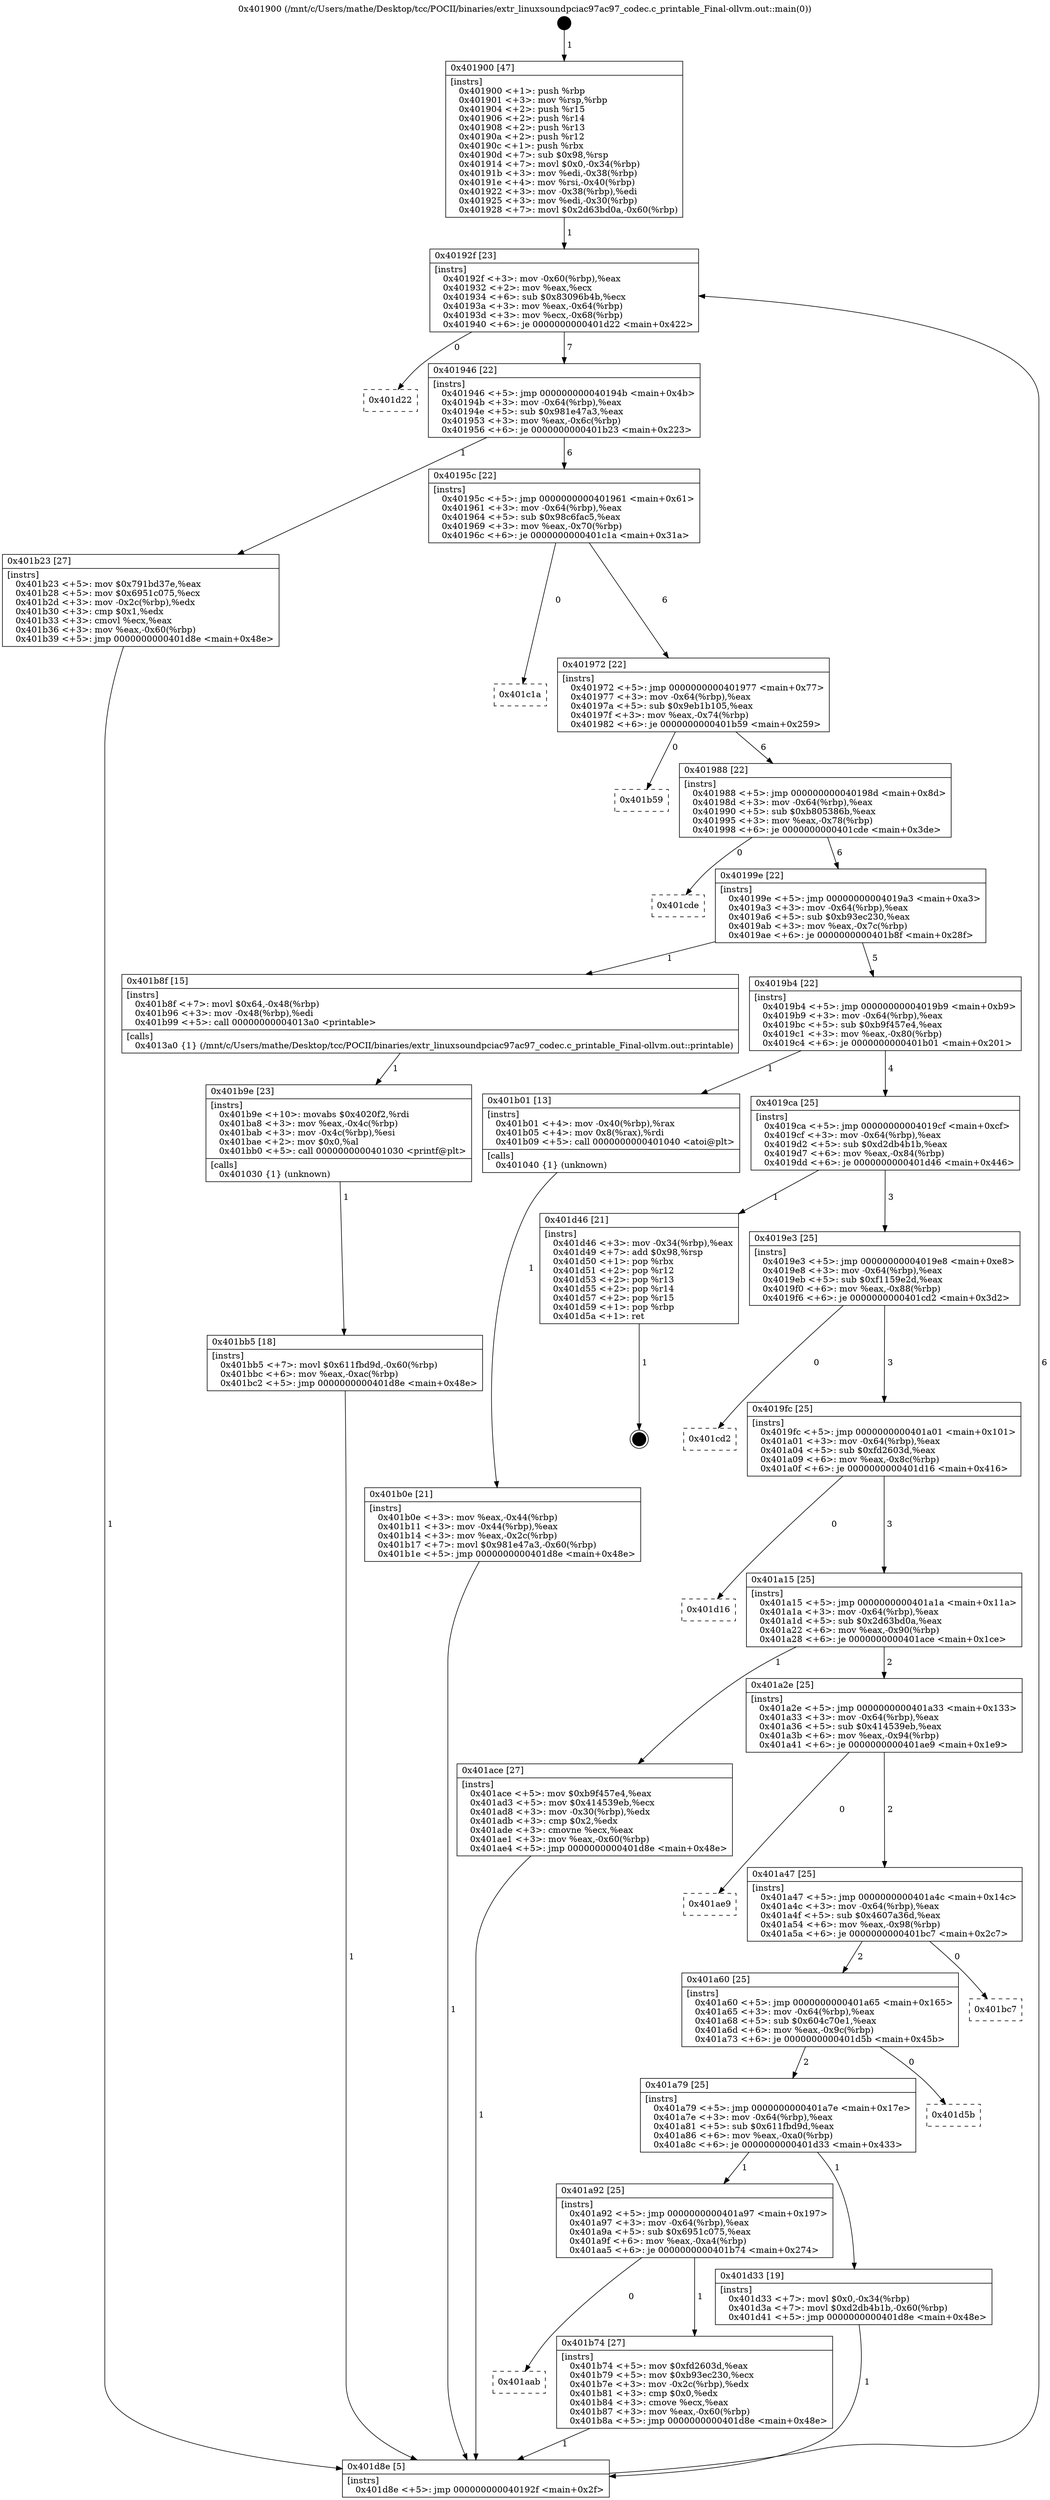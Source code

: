 digraph "0x401900" {
  label = "0x401900 (/mnt/c/Users/mathe/Desktop/tcc/POCII/binaries/extr_linuxsoundpciac97ac97_codec.c_printable_Final-ollvm.out::main(0))"
  labelloc = "t"
  node[shape=record]

  Entry [label="",width=0.3,height=0.3,shape=circle,fillcolor=black,style=filled]
  "0x40192f" [label="{
     0x40192f [23]\l
     | [instrs]\l
     &nbsp;&nbsp;0x40192f \<+3\>: mov -0x60(%rbp),%eax\l
     &nbsp;&nbsp;0x401932 \<+2\>: mov %eax,%ecx\l
     &nbsp;&nbsp;0x401934 \<+6\>: sub $0x83096b4b,%ecx\l
     &nbsp;&nbsp;0x40193a \<+3\>: mov %eax,-0x64(%rbp)\l
     &nbsp;&nbsp;0x40193d \<+3\>: mov %ecx,-0x68(%rbp)\l
     &nbsp;&nbsp;0x401940 \<+6\>: je 0000000000401d22 \<main+0x422\>\l
  }"]
  "0x401d22" [label="{
     0x401d22\l
  }", style=dashed]
  "0x401946" [label="{
     0x401946 [22]\l
     | [instrs]\l
     &nbsp;&nbsp;0x401946 \<+5\>: jmp 000000000040194b \<main+0x4b\>\l
     &nbsp;&nbsp;0x40194b \<+3\>: mov -0x64(%rbp),%eax\l
     &nbsp;&nbsp;0x40194e \<+5\>: sub $0x981e47a3,%eax\l
     &nbsp;&nbsp;0x401953 \<+3\>: mov %eax,-0x6c(%rbp)\l
     &nbsp;&nbsp;0x401956 \<+6\>: je 0000000000401b23 \<main+0x223\>\l
  }"]
  Exit [label="",width=0.3,height=0.3,shape=circle,fillcolor=black,style=filled,peripheries=2]
  "0x401b23" [label="{
     0x401b23 [27]\l
     | [instrs]\l
     &nbsp;&nbsp;0x401b23 \<+5\>: mov $0x791bd37e,%eax\l
     &nbsp;&nbsp;0x401b28 \<+5\>: mov $0x6951c075,%ecx\l
     &nbsp;&nbsp;0x401b2d \<+3\>: mov -0x2c(%rbp),%edx\l
     &nbsp;&nbsp;0x401b30 \<+3\>: cmp $0x1,%edx\l
     &nbsp;&nbsp;0x401b33 \<+3\>: cmovl %ecx,%eax\l
     &nbsp;&nbsp;0x401b36 \<+3\>: mov %eax,-0x60(%rbp)\l
     &nbsp;&nbsp;0x401b39 \<+5\>: jmp 0000000000401d8e \<main+0x48e\>\l
  }"]
  "0x40195c" [label="{
     0x40195c [22]\l
     | [instrs]\l
     &nbsp;&nbsp;0x40195c \<+5\>: jmp 0000000000401961 \<main+0x61\>\l
     &nbsp;&nbsp;0x401961 \<+3\>: mov -0x64(%rbp),%eax\l
     &nbsp;&nbsp;0x401964 \<+5\>: sub $0x98c6fac5,%eax\l
     &nbsp;&nbsp;0x401969 \<+3\>: mov %eax,-0x70(%rbp)\l
     &nbsp;&nbsp;0x40196c \<+6\>: je 0000000000401c1a \<main+0x31a\>\l
  }"]
  "0x401bb5" [label="{
     0x401bb5 [18]\l
     | [instrs]\l
     &nbsp;&nbsp;0x401bb5 \<+7\>: movl $0x611fbd9d,-0x60(%rbp)\l
     &nbsp;&nbsp;0x401bbc \<+6\>: mov %eax,-0xac(%rbp)\l
     &nbsp;&nbsp;0x401bc2 \<+5\>: jmp 0000000000401d8e \<main+0x48e\>\l
  }"]
  "0x401c1a" [label="{
     0x401c1a\l
  }", style=dashed]
  "0x401972" [label="{
     0x401972 [22]\l
     | [instrs]\l
     &nbsp;&nbsp;0x401972 \<+5\>: jmp 0000000000401977 \<main+0x77\>\l
     &nbsp;&nbsp;0x401977 \<+3\>: mov -0x64(%rbp),%eax\l
     &nbsp;&nbsp;0x40197a \<+5\>: sub $0x9eb1b105,%eax\l
     &nbsp;&nbsp;0x40197f \<+3\>: mov %eax,-0x74(%rbp)\l
     &nbsp;&nbsp;0x401982 \<+6\>: je 0000000000401b59 \<main+0x259\>\l
  }"]
  "0x401b9e" [label="{
     0x401b9e [23]\l
     | [instrs]\l
     &nbsp;&nbsp;0x401b9e \<+10\>: movabs $0x4020f2,%rdi\l
     &nbsp;&nbsp;0x401ba8 \<+3\>: mov %eax,-0x4c(%rbp)\l
     &nbsp;&nbsp;0x401bab \<+3\>: mov -0x4c(%rbp),%esi\l
     &nbsp;&nbsp;0x401bae \<+2\>: mov $0x0,%al\l
     &nbsp;&nbsp;0x401bb0 \<+5\>: call 0000000000401030 \<printf@plt\>\l
     | [calls]\l
     &nbsp;&nbsp;0x401030 \{1\} (unknown)\l
  }"]
  "0x401b59" [label="{
     0x401b59\l
  }", style=dashed]
  "0x401988" [label="{
     0x401988 [22]\l
     | [instrs]\l
     &nbsp;&nbsp;0x401988 \<+5\>: jmp 000000000040198d \<main+0x8d\>\l
     &nbsp;&nbsp;0x40198d \<+3\>: mov -0x64(%rbp),%eax\l
     &nbsp;&nbsp;0x401990 \<+5\>: sub $0xb805386b,%eax\l
     &nbsp;&nbsp;0x401995 \<+3\>: mov %eax,-0x78(%rbp)\l
     &nbsp;&nbsp;0x401998 \<+6\>: je 0000000000401cde \<main+0x3de\>\l
  }"]
  "0x401aab" [label="{
     0x401aab\l
  }", style=dashed]
  "0x401cde" [label="{
     0x401cde\l
  }", style=dashed]
  "0x40199e" [label="{
     0x40199e [22]\l
     | [instrs]\l
     &nbsp;&nbsp;0x40199e \<+5\>: jmp 00000000004019a3 \<main+0xa3\>\l
     &nbsp;&nbsp;0x4019a3 \<+3\>: mov -0x64(%rbp),%eax\l
     &nbsp;&nbsp;0x4019a6 \<+5\>: sub $0xb93ec230,%eax\l
     &nbsp;&nbsp;0x4019ab \<+3\>: mov %eax,-0x7c(%rbp)\l
     &nbsp;&nbsp;0x4019ae \<+6\>: je 0000000000401b8f \<main+0x28f\>\l
  }"]
  "0x401b74" [label="{
     0x401b74 [27]\l
     | [instrs]\l
     &nbsp;&nbsp;0x401b74 \<+5\>: mov $0xfd2603d,%eax\l
     &nbsp;&nbsp;0x401b79 \<+5\>: mov $0xb93ec230,%ecx\l
     &nbsp;&nbsp;0x401b7e \<+3\>: mov -0x2c(%rbp),%edx\l
     &nbsp;&nbsp;0x401b81 \<+3\>: cmp $0x0,%edx\l
     &nbsp;&nbsp;0x401b84 \<+3\>: cmove %ecx,%eax\l
     &nbsp;&nbsp;0x401b87 \<+3\>: mov %eax,-0x60(%rbp)\l
     &nbsp;&nbsp;0x401b8a \<+5\>: jmp 0000000000401d8e \<main+0x48e\>\l
  }"]
  "0x401b8f" [label="{
     0x401b8f [15]\l
     | [instrs]\l
     &nbsp;&nbsp;0x401b8f \<+7\>: movl $0x64,-0x48(%rbp)\l
     &nbsp;&nbsp;0x401b96 \<+3\>: mov -0x48(%rbp),%edi\l
     &nbsp;&nbsp;0x401b99 \<+5\>: call 00000000004013a0 \<printable\>\l
     | [calls]\l
     &nbsp;&nbsp;0x4013a0 \{1\} (/mnt/c/Users/mathe/Desktop/tcc/POCII/binaries/extr_linuxsoundpciac97ac97_codec.c_printable_Final-ollvm.out::printable)\l
  }"]
  "0x4019b4" [label="{
     0x4019b4 [22]\l
     | [instrs]\l
     &nbsp;&nbsp;0x4019b4 \<+5\>: jmp 00000000004019b9 \<main+0xb9\>\l
     &nbsp;&nbsp;0x4019b9 \<+3\>: mov -0x64(%rbp),%eax\l
     &nbsp;&nbsp;0x4019bc \<+5\>: sub $0xb9f457e4,%eax\l
     &nbsp;&nbsp;0x4019c1 \<+3\>: mov %eax,-0x80(%rbp)\l
     &nbsp;&nbsp;0x4019c4 \<+6\>: je 0000000000401b01 \<main+0x201\>\l
  }"]
  "0x401a92" [label="{
     0x401a92 [25]\l
     | [instrs]\l
     &nbsp;&nbsp;0x401a92 \<+5\>: jmp 0000000000401a97 \<main+0x197\>\l
     &nbsp;&nbsp;0x401a97 \<+3\>: mov -0x64(%rbp),%eax\l
     &nbsp;&nbsp;0x401a9a \<+5\>: sub $0x6951c075,%eax\l
     &nbsp;&nbsp;0x401a9f \<+6\>: mov %eax,-0xa4(%rbp)\l
     &nbsp;&nbsp;0x401aa5 \<+6\>: je 0000000000401b74 \<main+0x274\>\l
  }"]
  "0x401b01" [label="{
     0x401b01 [13]\l
     | [instrs]\l
     &nbsp;&nbsp;0x401b01 \<+4\>: mov -0x40(%rbp),%rax\l
     &nbsp;&nbsp;0x401b05 \<+4\>: mov 0x8(%rax),%rdi\l
     &nbsp;&nbsp;0x401b09 \<+5\>: call 0000000000401040 \<atoi@plt\>\l
     | [calls]\l
     &nbsp;&nbsp;0x401040 \{1\} (unknown)\l
  }"]
  "0x4019ca" [label="{
     0x4019ca [25]\l
     | [instrs]\l
     &nbsp;&nbsp;0x4019ca \<+5\>: jmp 00000000004019cf \<main+0xcf\>\l
     &nbsp;&nbsp;0x4019cf \<+3\>: mov -0x64(%rbp),%eax\l
     &nbsp;&nbsp;0x4019d2 \<+5\>: sub $0xd2db4b1b,%eax\l
     &nbsp;&nbsp;0x4019d7 \<+6\>: mov %eax,-0x84(%rbp)\l
     &nbsp;&nbsp;0x4019dd \<+6\>: je 0000000000401d46 \<main+0x446\>\l
  }"]
  "0x401d33" [label="{
     0x401d33 [19]\l
     | [instrs]\l
     &nbsp;&nbsp;0x401d33 \<+7\>: movl $0x0,-0x34(%rbp)\l
     &nbsp;&nbsp;0x401d3a \<+7\>: movl $0xd2db4b1b,-0x60(%rbp)\l
     &nbsp;&nbsp;0x401d41 \<+5\>: jmp 0000000000401d8e \<main+0x48e\>\l
  }"]
  "0x401d46" [label="{
     0x401d46 [21]\l
     | [instrs]\l
     &nbsp;&nbsp;0x401d46 \<+3\>: mov -0x34(%rbp),%eax\l
     &nbsp;&nbsp;0x401d49 \<+7\>: add $0x98,%rsp\l
     &nbsp;&nbsp;0x401d50 \<+1\>: pop %rbx\l
     &nbsp;&nbsp;0x401d51 \<+2\>: pop %r12\l
     &nbsp;&nbsp;0x401d53 \<+2\>: pop %r13\l
     &nbsp;&nbsp;0x401d55 \<+2\>: pop %r14\l
     &nbsp;&nbsp;0x401d57 \<+2\>: pop %r15\l
     &nbsp;&nbsp;0x401d59 \<+1\>: pop %rbp\l
     &nbsp;&nbsp;0x401d5a \<+1\>: ret\l
  }"]
  "0x4019e3" [label="{
     0x4019e3 [25]\l
     | [instrs]\l
     &nbsp;&nbsp;0x4019e3 \<+5\>: jmp 00000000004019e8 \<main+0xe8\>\l
     &nbsp;&nbsp;0x4019e8 \<+3\>: mov -0x64(%rbp),%eax\l
     &nbsp;&nbsp;0x4019eb \<+5\>: sub $0xf1159e2d,%eax\l
     &nbsp;&nbsp;0x4019f0 \<+6\>: mov %eax,-0x88(%rbp)\l
     &nbsp;&nbsp;0x4019f6 \<+6\>: je 0000000000401cd2 \<main+0x3d2\>\l
  }"]
  "0x401a79" [label="{
     0x401a79 [25]\l
     | [instrs]\l
     &nbsp;&nbsp;0x401a79 \<+5\>: jmp 0000000000401a7e \<main+0x17e\>\l
     &nbsp;&nbsp;0x401a7e \<+3\>: mov -0x64(%rbp),%eax\l
     &nbsp;&nbsp;0x401a81 \<+5\>: sub $0x611fbd9d,%eax\l
     &nbsp;&nbsp;0x401a86 \<+6\>: mov %eax,-0xa0(%rbp)\l
     &nbsp;&nbsp;0x401a8c \<+6\>: je 0000000000401d33 \<main+0x433\>\l
  }"]
  "0x401cd2" [label="{
     0x401cd2\l
  }", style=dashed]
  "0x4019fc" [label="{
     0x4019fc [25]\l
     | [instrs]\l
     &nbsp;&nbsp;0x4019fc \<+5\>: jmp 0000000000401a01 \<main+0x101\>\l
     &nbsp;&nbsp;0x401a01 \<+3\>: mov -0x64(%rbp),%eax\l
     &nbsp;&nbsp;0x401a04 \<+5\>: sub $0xfd2603d,%eax\l
     &nbsp;&nbsp;0x401a09 \<+6\>: mov %eax,-0x8c(%rbp)\l
     &nbsp;&nbsp;0x401a0f \<+6\>: je 0000000000401d16 \<main+0x416\>\l
  }"]
  "0x401d5b" [label="{
     0x401d5b\l
  }", style=dashed]
  "0x401d16" [label="{
     0x401d16\l
  }", style=dashed]
  "0x401a15" [label="{
     0x401a15 [25]\l
     | [instrs]\l
     &nbsp;&nbsp;0x401a15 \<+5\>: jmp 0000000000401a1a \<main+0x11a\>\l
     &nbsp;&nbsp;0x401a1a \<+3\>: mov -0x64(%rbp),%eax\l
     &nbsp;&nbsp;0x401a1d \<+5\>: sub $0x2d63bd0a,%eax\l
     &nbsp;&nbsp;0x401a22 \<+6\>: mov %eax,-0x90(%rbp)\l
     &nbsp;&nbsp;0x401a28 \<+6\>: je 0000000000401ace \<main+0x1ce\>\l
  }"]
  "0x401a60" [label="{
     0x401a60 [25]\l
     | [instrs]\l
     &nbsp;&nbsp;0x401a60 \<+5\>: jmp 0000000000401a65 \<main+0x165\>\l
     &nbsp;&nbsp;0x401a65 \<+3\>: mov -0x64(%rbp),%eax\l
     &nbsp;&nbsp;0x401a68 \<+5\>: sub $0x604c70e1,%eax\l
     &nbsp;&nbsp;0x401a6d \<+6\>: mov %eax,-0x9c(%rbp)\l
     &nbsp;&nbsp;0x401a73 \<+6\>: je 0000000000401d5b \<main+0x45b\>\l
  }"]
  "0x401ace" [label="{
     0x401ace [27]\l
     | [instrs]\l
     &nbsp;&nbsp;0x401ace \<+5\>: mov $0xb9f457e4,%eax\l
     &nbsp;&nbsp;0x401ad3 \<+5\>: mov $0x414539eb,%ecx\l
     &nbsp;&nbsp;0x401ad8 \<+3\>: mov -0x30(%rbp),%edx\l
     &nbsp;&nbsp;0x401adb \<+3\>: cmp $0x2,%edx\l
     &nbsp;&nbsp;0x401ade \<+3\>: cmovne %ecx,%eax\l
     &nbsp;&nbsp;0x401ae1 \<+3\>: mov %eax,-0x60(%rbp)\l
     &nbsp;&nbsp;0x401ae4 \<+5\>: jmp 0000000000401d8e \<main+0x48e\>\l
  }"]
  "0x401a2e" [label="{
     0x401a2e [25]\l
     | [instrs]\l
     &nbsp;&nbsp;0x401a2e \<+5\>: jmp 0000000000401a33 \<main+0x133\>\l
     &nbsp;&nbsp;0x401a33 \<+3\>: mov -0x64(%rbp),%eax\l
     &nbsp;&nbsp;0x401a36 \<+5\>: sub $0x414539eb,%eax\l
     &nbsp;&nbsp;0x401a3b \<+6\>: mov %eax,-0x94(%rbp)\l
     &nbsp;&nbsp;0x401a41 \<+6\>: je 0000000000401ae9 \<main+0x1e9\>\l
  }"]
  "0x401d8e" [label="{
     0x401d8e [5]\l
     | [instrs]\l
     &nbsp;&nbsp;0x401d8e \<+5\>: jmp 000000000040192f \<main+0x2f\>\l
  }"]
  "0x401900" [label="{
     0x401900 [47]\l
     | [instrs]\l
     &nbsp;&nbsp;0x401900 \<+1\>: push %rbp\l
     &nbsp;&nbsp;0x401901 \<+3\>: mov %rsp,%rbp\l
     &nbsp;&nbsp;0x401904 \<+2\>: push %r15\l
     &nbsp;&nbsp;0x401906 \<+2\>: push %r14\l
     &nbsp;&nbsp;0x401908 \<+2\>: push %r13\l
     &nbsp;&nbsp;0x40190a \<+2\>: push %r12\l
     &nbsp;&nbsp;0x40190c \<+1\>: push %rbx\l
     &nbsp;&nbsp;0x40190d \<+7\>: sub $0x98,%rsp\l
     &nbsp;&nbsp;0x401914 \<+7\>: movl $0x0,-0x34(%rbp)\l
     &nbsp;&nbsp;0x40191b \<+3\>: mov %edi,-0x38(%rbp)\l
     &nbsp;&nbsp;0x40191e \<+4\>: mov %rsi,-0x40(%rbp)\l
     &nbsp;&nbsp;0x401922 \<+3\>: mov -0x38(%rbp),%edi\l
     &nbsp;&nbsp;0x401925 \<+3\>: mov %edi,-0x30(%rbp)\l
     &nbsp;&nbsp;0x401928 \<+7\>: movl $0x2d63bd0a,-0x60(%rbp)\l
  }"]
  "0x401b0e" [label="{
     0x401b0e [21]\l
     | [instrs]\l
     &nbsp;&nbsp;0x401b0e \<+3\>: mov %eax,-0x44(%rbp)\l
     &nbsp;&nbsp;0x401b11 \<+3\>: mov -0x44(%rbp),%eax\l
     &nbsp;&nbsp;0x401b14 \<+3\>: mov %eax,-0x2c(%rbp)\l
     &nbsp;&nbsp;0x401b17 \<+7\>: movl $0x981e47a3,-0x60(%rbp)\l
     &nbsp;&nbsp;0x401b1e \<+5\>: jmp 0000000000401d8e \<main+0x48e\>\l
  }"]
  "0x401bc7" [label="{
     0x401bc7\l
  }", style=dashed]
  "0x401ae9" [label="{
     0x401ae9\l
  }", style=dashed]
  "0x401a47" [label="{
     0x401a47 [25]\l
     | [instrs]\l
     &nbsp;&nbsp;0x401a47 \<+5\>: jmp 0000000000401a4c \<main+0x14c\>\l
     &nbsp;&nbsp;0x401a4c \<+3\>: mov -0x64(%rbp),%eax\l
     &nbsp;&nbsp;0x401a4f \<+5\>: sub $0x4607a36d,%eax\l
     &nbsp;&nbsp;0x401a54 \<+6\>: mov %eax,-0x98(%rbp)\l
     &nbsp;&nbsp;0x401a5a \<+6\>: je 0000000000401bc7 \<main+0x2c7\>\l
  }"]
  Entry -> "0x401900" [label=" 1"]
  "0x40192f" -> "0x401d22" [label=" 0"]
  "0x40192f" -> "0x401946" [label=" 7"]
  "0x401d46" -> Exit [label=" 1"]
  "0x401946" -> "0x401b23" [label=" 1"]
  "0x401946" -> "0x40195c" [label=" 6"]
  "0x401d33" -> "0x401d8e" [label=" 1"]
  "0x40195c" -> "0x401c1a" [label=" 0"]
  "0x40195c" -> "0x401972" [label=" 6"]
  "0x401bb5" -> "0x401d8e" [label=" 1"]
  "0x401972" -> "0x401b59" [label=" 0"]
  "0x401972" -> "0x401988" [label=" 6"]
  "0x401b9e" -> "0x401bb5" [label=" 1"]
  "0x401988" -> "0x401cde" [label=" 0"]
  "0x401988" -> "0x40199e" [label=" 6"]
  "0x401b8f" -> "0x401b9e" [label=" 1"]
  "0x40199e" -> "0x401b8f" [label=" 1"]
  "0x40199e" -> "0x4019b4" [label=" 5"]
  "0x401b74" -> "0x401d8e" [label=" 1"]
  "0x4019b4" -> "0x401b01" [label=" 1"]
  "0x4019b4" -> "0x4019ca" [label=" 4"]
  "0x401a92" -> "0x401b74" [label=" 1"]
  "0x4019ca" -> "0x401d46" [label=" 1"]
  "0x4019ca" -> "0x4019e3" [label=" 3"]
  "0x401a92" -> "0x401aab" [label=" 0"]
  "0x4019e3" -> "0x401cd2" [label=" 0"]
  "0x4019e3" -> "0x4019fc" [label=" 3"]
  "0x401a79" -> "0x401d33" [label=" 1"]
  "0x4019fc" -> "0x401d16" [label=" 0"]
  "0x4019fc" -> "0x401a15" [label=" 3"]
  "0x401a79" -> "0x401a92" [label=" 1"]
  "0x401a15" -> "0x401ace" [label=" 1"]
  "0x401a15" -> "0x401a2e" [label=" 2"]
  "0x401ace" -> "0x401d8e" [label=" 1"]
  "0x401900" -> "0x40192f" [label=" 1"]
  "0x401d8e" -> "0x40192f" [label=" 6"]
  "0x401b01" -> "0x401b0e" [label=" 1"]
  "0x401b0e" -> "0x401d8e" [label=" 1"]
  "0x401b23" -> "0x401d8e" [label=" 1"]
  "0x401a60" -> "0x401d5b" [label=" 0"]
  "0x401a2e" -> "0x401ae9" [label=" 0"]
  "0x401a2e" -> "0x401a47" [label=" 2"]
  "0x401a60" -> "0x401a79" [label=" 2"]
  "0x401a47" -> "0x401bc7" [label=" 0"]
  "0x401a47" -> "0x401a60" [label=" 2"]
}
